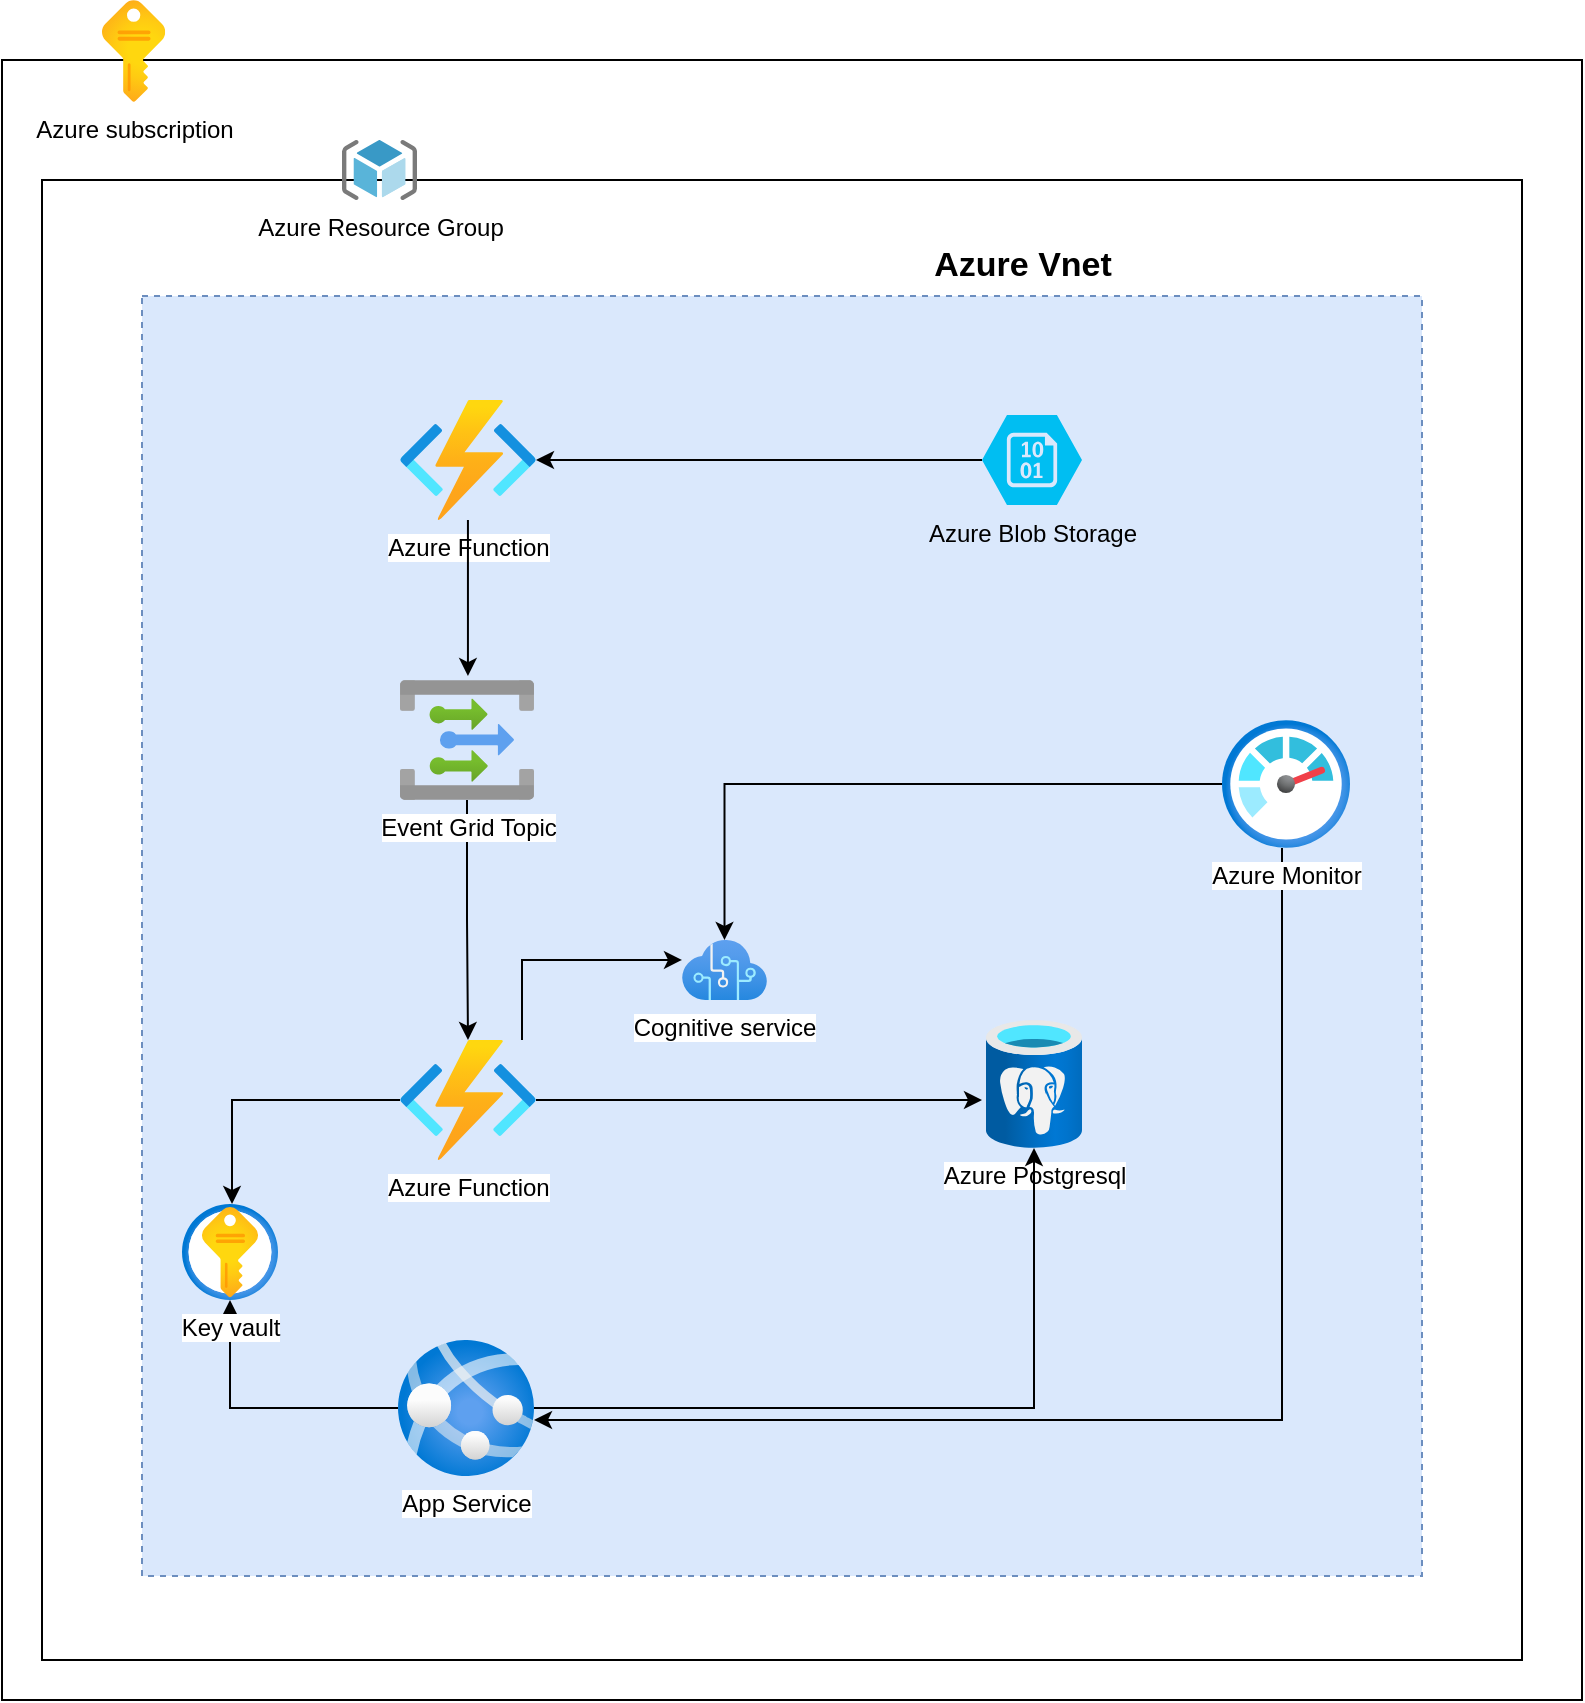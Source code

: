 <mxfile version="24.5.4" type="device">
  <diagram name="Page-1" id="SBe-LvYYrWNoW0tWm7Ht">
    <mxGraphModel dx="1434" dy="818" grid="1" gridSize="10" guides="1" tooltips="1" connect="1" arrows="1" fold="1" page="1" pageScale="1" pageWidth="850" pageHeight="1100" math="0" shadow="0">
      <root>
        <mxCell id="0" />
        <mxCell id="1" parent="0" />
        <mxCell id="3SFu8eQVPitq_wIxSGpF-16" value="" style="rounded=0;whiteSpace=wrap;html=1;" vertex="1" parent="1">
          <mxGeometry x="20" y="50" width="790" height="820" as="geometry" />
        </mxCell>
        <mxCell id="3SFu8eQVPitq_wIxSGpF-14" value="" style="rounded=0;whiteSpace=wrap;html=1;" vertex="1" parent="1">
          <mxGeometry x="40" y="110" width="740" height="740" as="geometry" />
        </mxCell>
        <mxCell id="3SFu8eQVPitq_wIxSGpF-12" value="" style="rounded=0;whiteSpace=wrap;html=1;dashed=1;fillColor=#dae8fc;strokeColor=#6c8ebf;" vertex="1" parent="1">
          <mxGeometry x="90" y="168" width="640" height="640" as="geometry" />
        </mxCell>
        <mxCell id="3SFu8eQVPitq_wIxSGpF-4" style="edgeStyle=orthogonalEdgeStyle;rounded=0;orthogonalLoop=1;jettySize=auto;html=1;" edge="1" parent="1" source="3SFu8eQVPitq_wIxSGpF-1" target="3SFu8eQVPitq_wIxSGpF-3">
          <mxGeometry relative="1" as="geometry" />
        </mxCell>
        <mxCell id="3SFu8eQVPitq_wIxSGpF-1" value="Azure Blob Storage" style="verticalLabelPosition=bottom;html=1;verticalAlign=top;align=center;strokeColor=none;fillColor=#00BEF2;shape=mxgraph.azure.storage_blob;" vertex="1" parent="1">
          <mxGeometry x="510" y="227.5" width="50" height="45" as="geometry" />
        </mxCell>
        <mxCell id="3SFu8eQVPitq_wIxSGpF-7" style="edgeStyle=orthogonalEdgeStyle;rounded=0;orthogonalLoop=1;jettySize=auto;html=1;" edge="1" parent="1" source="3SFu8eQVPitq_wIxSGpF-2" target="3SFu8eQVPitq_wIxSGpF-6">
          <mxGeometry relative="1" as="geometry" />
        </mxCell>
        <mxCell id="3SFu8eQVPitq_wIxSGpF-2" value="Event Grid Topic" style="image;aspect=fixed;html=1;points=[];align=center;fontSize=12;image=img/lib/azure2/integration/Event_Grid_Topics.svg;" vertex="1" parent="1">
          <mxGeometry x="219" y="360" width="67" height="60" as="geometry" />
        </mxCell>
        <mxCell id="3SFu8eQVPitq_wIxSGpF-3" value="Azure Function" style="image;aspect=fixed;html=1;points=[];align=center;fontSize=12;image=img/lib/azure2/compute/Function_Apps.svg;" vertex="1" parent="1">
          <mxGeometry x="219" y="220" width="68" height="60" as="geometry" />
        </mxCell>
        <mxCell id="3SFu8eQVPitq_wIxSGpF-5" style="edgeStyle=orthogonalEdgeStyle;rounded=0;orthogonalLoop=1;jettySize=auto;html=1;entryX=0.507;entryY=-0.033;entryDx=0;entryDy=0;entryPerimeter=0;" edge="1" parent="1" source="3SFu8eQVPitq_wIxSGpF-3" target="3SFu8eQVPitq_wIxSGpF-2">
          <mxGeometry relative="1" as="geometry" />
        </mxCell>
        <mxCell id="3SFu8eQVPitq_wIxSGpF-9" style="edgeStyle=orthogonalEdgeStyle;rounded=0;orthogonalLoop=1;jettySize=auto;html=1;" edge="1" parent="1" source="3SFu8eQVPitq_wIxSGpF-6">
          <mxGeometry relative="1" as="geometry">
            <mxPoint x="510" y="570" as="targetPoint" />
          </mxGeometry>
        </mxCell>
        <mxCell id="3SFu8eQVPitq_wIxSGpF-6" value="Azure Function" style="image;aspect=fixed;html=1;points=[];align=center;fontSize=12;image=img/lib/azure2/compute/Function_Apps.svg;" vertex="1" parent="1">
          <mxGeometry x="219" y="540" width="68" height="60" as="geometry" />
        </mxCell>
        <mxCell id="3SFu8eQVPitq_wIxSGpF-8" value="Azure Postgresql" style="image;aspect=fixed;html=1;points=[];align=center;fontSize=12;image=img/lib/azure2/databases/Azure_Database_PostgreSQL_Server.svg;" vertex="1" parent="1">
          <mxGeometry x="512" y="530" width="48" height="64" as="geometry" />
        </mxCell>
        <mxCell id="3SFu8eQVPitq_wIxSGpF-11" style="edgeStyle=orthogonalEdgeStyle;rounded=0;orthogonalLoop=1;jettySize=auto;html=1;" edge="1" parent="1" source="3SFu8eQVPitq_wIxSGpF-10" target="3SFu8eQVPitq_wIxSGpF-8">
          <mxGeometry relative="1" as="geometry" />
        </mxCell>
        <mxCell id="3SFu8eQVPitq_wIxSGpF-26" style="edgeStyle=orthogonalEdgeStyle;rounded=0;orthogonalLoop=1;jettySize=auto;html=1;" edge="1" parent="1" source="3SFu8eQVPitq_wIxSGpF-10" target="3SFu8eQVPitq_wIxSGpF-25">
          <mxGeometry relative="1" as="geometry" />
        </mxCell>
        <mxCell id="3SFu8eQVPitq_wIxSGpF-10" value="App Service" style="image;aspect=fixed;html=1;points=[];align=center;fontSize=12;image=img/lib/azure2/app_services/App_Services.svg;" vertex="1" parent="1">
          <mxGeometry x="218" y="690" width="68" height="68" as="geometry" />
        </mxCell>
        <mxCell id="3SFu8eQVPitq_wIxSGpF-13" value="Azure Vnet" style="text;html=1;align=center;verticalAlign=middle;resizable=0;points=[];autosize=1;strokeColor=none;fillColor=none;fontStyle=1;fontSize=17;" vertex="1" parent="1">
          <mxGeometry x="475" y="138" width="110" height="30" as="geometry" />
        </mxCell>
        <mxCell id="3SFu8eQVPitq_wIxSGpF-15" value="Azure Resource Group" style="image;sketch=0;aspect=fixed;html=1;points=[];align=center;fontSize=12;image=img/lib/mscae/ResourceGroup.svg;" vertex="1" parent="1">
          <mxGeometry x="190" y="90" width="37.5" height="30" as="geometry" />
        </mxCell>
        <mxCell id="3SFu8eQVPitq_wIxSGpF-17" value="Azure subscription" style="image;aspect=fixed;html=1;points=[];align=center;fontSize=12;image=img/lib/azure2/general/Subscriptions.svg;" vertex="1" parent="1">
          <mxGeometry x="70" y="20" width="31.61" height="51" as="geometry" />
        </mxCell>
        <mxCell id="3SFu8eQVPitq_wIxSGpF-19" style="edgeStyle=orthogonalEdgeStyle;rounded=0;orthogonalLoop=1;jettySize=auto;html=1;" edge="1" parent="1" source="3SFu8eQVPitq_wIxSGpF-18" target="3SFu8eQVPitq_wIxSGpF-10">
          <mxGeometry relative="1" as="geometry">
            <Array as="points">
              <mxPoint x="660" y="730" />
            </Array>
          </mxGeometry>
        </mxCell>
        <mxCell id="3SFu8eQVPitq_wIxSGpF-22" style="edgeStyle=orthogonalEdgeStyle;rounded=0;orthogonalLoop=1;jettySize=auto;html=1;" edge="1" parent="1" source="3SFu8eQVPitq_wIxSGpF-18" target="3SFu8eQVPitq_wIxSGpF-21">
          <mxGeometry relative="1" as="geometry" />
        </mxCell>
        <mxCell id="3SFu8eQVPitq_wIxSGpF-18" value="Azure Monitor" style="image;aspect=fixed;html=1;points=[];align=center;fontSize=12;image=img/lib/azure2/management_governance/Monitor.svg;" vertex="1" parent="1">
          <mxGeometry x="630" y="380" width="64" height="64" as="geometry" />
        </mxCell>
        <mxCell id="3SFu8eQVPitq_wIxSGpF-21" value="Cognitive service" style="image;aspect=fixed;html=1;points=[];align=center;fontSize=12;image=img/lib/azure2/ai_machine_learning/Cognitive_Services.svg;" vertex="1" parent="1">
          <mxGeometry x="360" y="490" width="42.5" height="30" as="geometry" />
        </mxCell>
        <mxCell id="3SFu8eQVPitq_wIxSGpF-24" style="edgeStyle=orthogonalEdgeStyle;rounded=0;orthogonalLoop=1;jettySize=auto;html=1;entryX=0;entryY=0.333;entryDx=0;entryDy=0;entryPerimeter=0;" edge="1" parent="1" source="3SFu8eQVPitq_wIxSGpF-6" target="3SFu8eQVPitq_wIxSGpF-21">
          <mxGeometry relative="1" as="geometry">
            <Array as="points">
              <mxPoint x="280" y="500" />
            </Array>
          </mxGeometry>
        </mxCell>
        <mxCell id="3SFu8eQVPitq_wIxSGpF-25" value="Key vault" style="image;aspect=fixed;html=1;points=[];align=center;fontSize=12;image=img/lib/azure2/security/Key_Vaults.svg;" vertex="1" parent="1">
          <mxGeometry x="110" y="622" width="48" height="48" as="geometry" />
        </mxCell>
        <mxCell id="3SFu8eQVPitq_wIxSGpF-27" style="edgeStyle=orthogonalEdgeStyle;rounded=0;orthogonalLoop=1;jettySize=auto;html=1;entryX=0.521;entryY=0;entryDx=0;entryDy=0;entryPerimeter=0;" edge="1" parent="1" source="3SFu8eQVPitq_wIxSGpF-6" target="3SFu8eQVPitq_wIxSGpF-25">
          <mxGeometry relative="1" as="geometry" />
        </mxCell>
      </root>
    </mxGraphModel>
  </diagram>
</mxfile>

